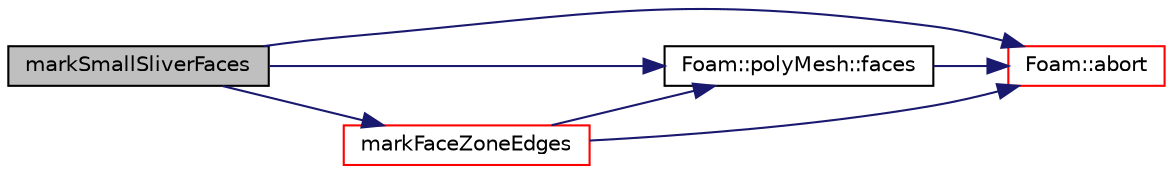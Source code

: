 digraph "markSmallSliverFaces"
{
  bgcolor="transparent";
  edge [fontname="Helvetica",fontsize="10",labelfontname="Helvetica",labelfontsize="10"];
  node [fontname="Helvetica",fontsize="10",shape=record];
  rankdir="LR";
  Node3254 [label="markSmallSliverFaces",height=0.2,width=0.4,color="black", fillcolor="grey75", style="filled", fontcolor="black"];
  Node3254 -> Node3255 [color="midnightblue",fontsize="10",style="solid",fontname="Helvetica"];
  Node3255 [label="Foam::abort",height=0.2,width=0.4,color="red",URL="$a21851.html#a447107a607d03e417307c203fa5fb44b"];
  Node3254 -> Node3300 [color="midnightblue",fontsize="10",style="solid",fontname="Helvetica"];
  Node3300 [label="Foam::polyMesh::faces",height=0.2,width=0.4,color="black",URL="$a28565.html#a431c0a24765f0bb6d32f6a03ce0e9b57",tooltip="Return raw faces. "];
  Node3300 -> Node3255 [color="midnightblue",fontsize="10",style="solid",fontname="Helvetica"];
  Node3254 -> Node3301 [color="midnightblue",fontsize="10",style="solid",fontname="Helvetica"];
  Node3301 [label="markFaceZoneEdges",height=0.2,width=0.4,color="red",URL="$a22401.html#a594c5cf69d26318aad10cda77036b4f6",tooltip="Marks edges in the faceZone indirectPatchFaces for collapse. "];
  Node3301 -> Node3300 [color="midnightblue",fontsize="10",style="solid",fontname="Helvetica"];
  Node3301 -> Node3255 [color="midnightblue",fontsize="10",style="solid",fontname="Helvetica"];
}
